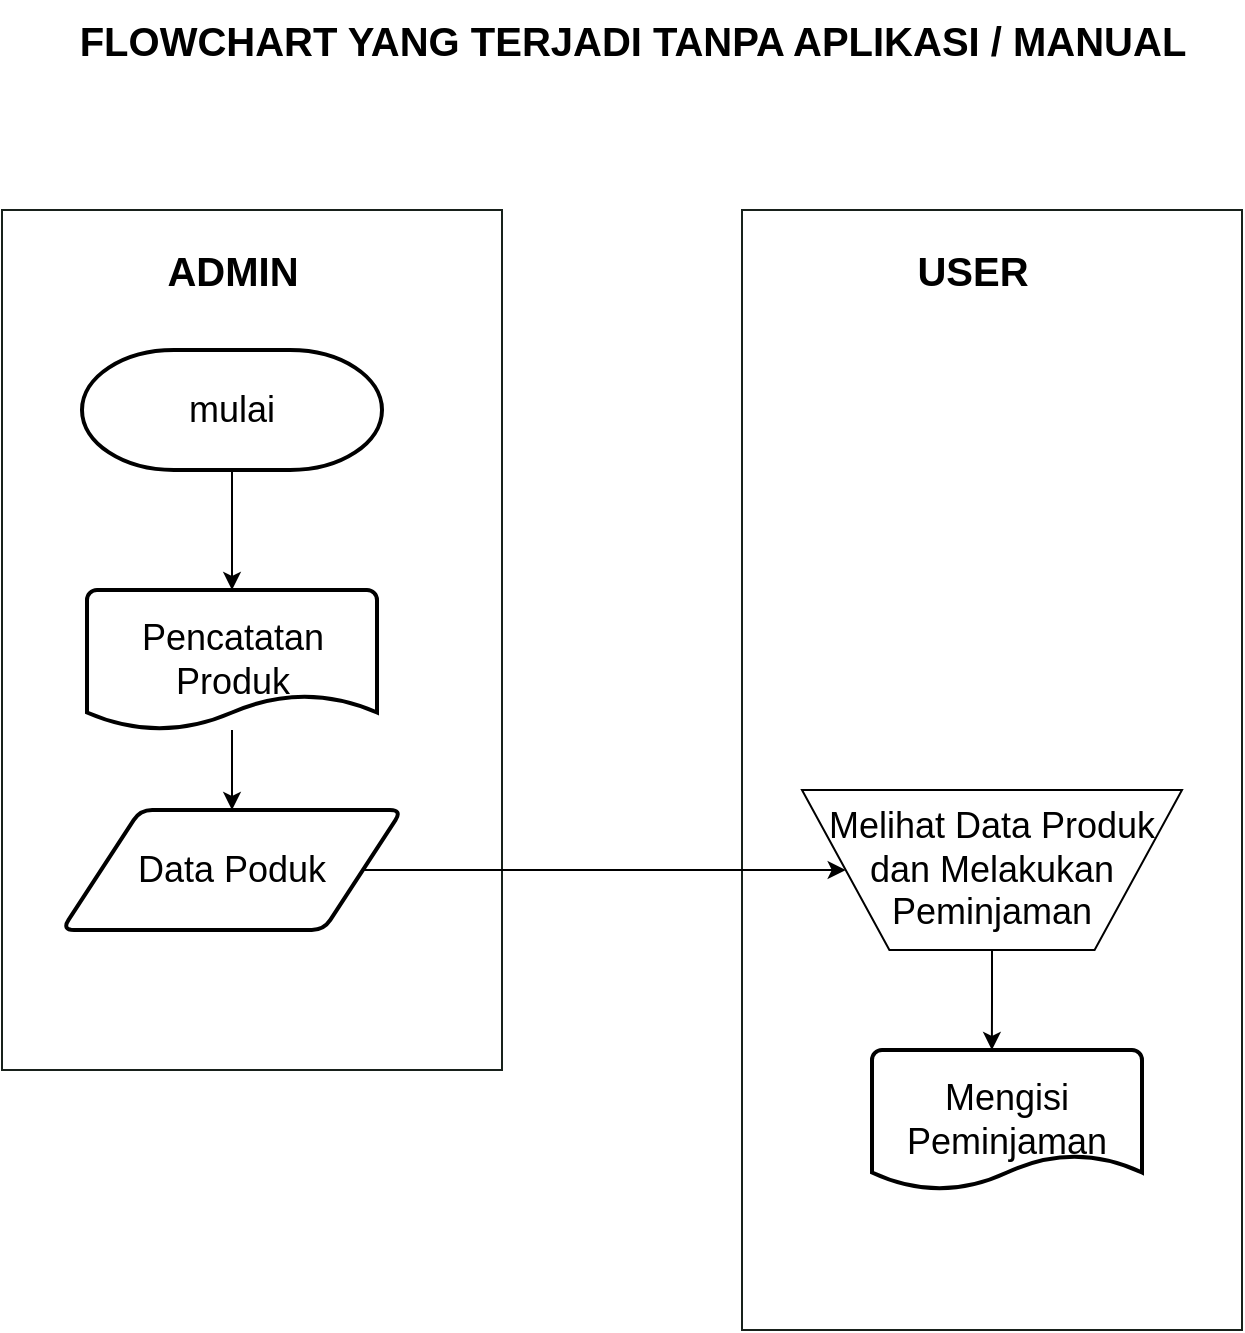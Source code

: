 <mxfile version="26.0.6">
  <diagram name="Page-1" id="u6zhby_ZePTk0jTa6mLv">
    <mxGraphModel dx="1434" dy="772" grid="1" gridSize="10" guides="1" tooltips="1" connect="1" arrows="1" fold="1" page="1" pageScale="1" pageWidth="850" pageHeight="1100" math="0" shadow="0">
      <root>
        <mxCell id="0" />
        <mxCell id="1" parent="0" />
        <mxCell id="k1oNWI9TpoiNpdp1JPCH-2" value="FLOWCHART YANG TERJADI TANPA APLIKASI / MANUAL" style="text;html=1;align=center;verticalAlign=middle;resizable=0;points=[];autosize=1;strokeColor=none;fillColor=none;fontSize=20;fontStyle=1" vertex="1" parent="1">
          <mxGeometry x="145" y="15" width="560" height="40" as="geometry" />
        </mxCell>
        <mxCell id="k1oNWI9TpoiNpdp1JPCH-10" value="" style="group" vertex="1" connectable="0" parent="1">
          <mxGeometry x="110" y="120" width="250" height="430" as="geometry" />
        </mxCell>
        <mxCell id="k1oNWI9TpoiNpdp1JPCH-9" value="" style="verticalLabelPosition=bottom;verticalAlign=top;html=1;shadow=0;dashed=0;strokeWidth=1;shape=mxgraph.ios.iBgFlat;strokeColor=#18211b;" vertex="1" parent="k1oNWI9TpoiNpdp1JPCH-10">
          <mxGeometry width="250" height="430" as="geometry" />
        </mxCell>
        <mxCell id="k1oNWI9TpoiNpdp1JPCH-1" value="&lt;font style=&quot;font-size: 18px;&quot;&gt;mulai&lt;/font&gt;" style="strokeWidth=2;html=1;shape=mxgraph.flowchart.terminator;whiteSpace=wrap;" vertex="1" parent="k1oNWI9TpoiNpdp1JPCH-10">
          <mxGeometry x="40" y="70" width="150" height="60" as="geometry" />
        </mxCell>
        <mxCell id="k1oNWI9TpoiNpdp1JPCH-3" value="ADMIN" style="text;html=1;align=center;verticalAlign=middle;resizable=0;points=[];autosize=1;strokeColor=none;fillColor=none;fontSize=20;fontStyle=1" vertex="1" parent="k1oNWI9TpoiNpdp1JPCH-10">
          <mxGeometry x="70" y="10" width="90" height="40" as="geometry" />
        </mxCell>
        <mxCell id="k1oNWI9TpoiNpdp1JPCH-8" style="edgeStyle=orthogonalEdgeStyle;rounded=0;orthogonalLoop=1;jettySize=auto;html=1;entryX=0.5;entryY=0;entryDx=0;entryDy=0;" edge="1" parent="k1oNWI9TpoiNpdp1JPCH-10" source="k1oNWI9TpoiNpdp1JPCH-4" target="k1oNWI9TpoiNpdp1JPCH-6">
          <mxGeometry relative="1" as="geometry" />
        </mxCell>
        <mxCell id="k1oNWI9TpoiNpdp1JPCH-4" value="&lt;font style=&quot;font-size: 18px;&quot;&gt;Pencatatan Produk&lt;/font&gt;" style="strokeWidth=2;html=1;shape=mxgraph.flowchart.document2;whiteSpace=wrap;size=0.25;" vertex="1" parent="k1oNWI9TpoiNpdp1JPCH-10">
          <mxGeometry x="42.5" y="190" width="145" height="70" as="geometry" />
        </mxCell>
        <mxCell id="k1oNWI9TpoiNpdp1JPCH-5" style="edgeStyle=orthogonalEdgeStyle;rounded=0;orthogonalLoop=1;jettySize=auto;html=1;entryX=0.5;entryY=0;entryDx=0;entryDy=0;entryPerimeter=0;" edge="1" parent="k1oNWI9TpoiNpdp1JPCH-10" source="k1oNWI9TpoiNpdp1JPCH-1" target="k1oNWI9TpoiNpdp1JPCH-4">
          <mxGeometry relative="1" as="geometry" />
        </mxCell>
        <mxCell id="k1oNWI9TpoiNpdp1JPCH-6" value="&lt;font style=&quot;font-size: 18px;&quot;&gt;Data Poduk&lt;/font&gt;" style="shape=parallelogram;html=1;strokeWidth=2;perimeter=parallelogramPerimeter;whiteSpace=wrap;rounded=1;arcSize=12;size=0.23;" vertex="1" parent="k1oNWI9TpoiNpdp1JPCH-10">
          <mxGeometry x="30" y="300" width="170" height="60" as="geometry" />
        </mxCell>
        <mxCell id="k1oNWI9TpoiNpdp1JPCH-29" value="" style="group" vertex="1" connectable="0" parent="1">
          <mxGeometry x="480" y="120" width="250" height="560" as="geometry" />
        </mxCell>
        <mxCell id="k1oNWI9TpoiNpdp1JPCH-12" value="" style="verticalLabelPosition=bottom;verticalAlign=top;html=1;shadow=0;dashed=0;strokeWidth=1;shape=mxgraph.ios.iBgFlat;strokeColor=#18211b;" vertex="1" parent="k1oNWI9TpoiNpdp1JPCH-29">
          <mxGeometry width="250" height="560" as="geometry" />
        </mxCell>
        <mxCell id="k1oNWI9TpoiNpdp1JPCH-14" value="USER" style="text;html=1;align=center;verticalAlign=middle;resizable=0;points=[];autosize=1;strokeColor=none;fillColor=none;fontSize=20;fontStyle=1" vertex="1" parent="k1oNWI9TpoiNpdp1JPCH-29">
          <mxGeometry x="75" y="10" width="80" height="40" as="geometry" />
        </mxCell>
        <mxCell id="k1oNWI9TpoiNpdp1JPCH-23" value="&lt;font&gt;Melihat Data Produk&lt;/font&gt;&lt;div&gt;&lt;font&gt;dan&amp;nbsp;&lt;/font&gt;&lt;span style=&quot;background-color: transparent; color: light-dark(rgb(0, 0, 0), rgb(255, 255, 255));&quot;&gt;Melakukan Peminjaman&lt;/span&gt;&lt;/div&gt;" style="verticalLabelPosition=middle;verticalAlign=middle;html=1;shape=trapezoid;perimeter=trapezoidPerimeter;whiteSpace=wrap;size=0.23;arcSize=10;flipV=1;labelPosition=center;align=center;fontSize=18;" vertex="1" parent="k1oNWI9TpoiNpdp1JPCH-29">
          <mxGeometry x="30" y="290" width="190" height="80" as="geometry" />
        </mxCell>
        <mxCell id="k1oNWI9TpoiNpdp1JPCH-25" value="&lt;font style=&quot;font-size: 18px;&quot;&gt;Mengisi Peminjaman&lt;/font&gt;" style="strokeWidth=2;html=1;shape=mxgraph.flowchart.document2;whiteSpace=wrap;size=0.25;" vertex="1" parent="k1oNWI9TpoiNpdp1JPCH-29">
          <mxGeometry x="65" y="420" width="135" height="70" as="geometry" />
        </mxCell>
        <mxCell id="k1oNWI9TpoiNpdp1JPCH-27" style="edgeStyle=orthogonalEdgeStyle;rounded=0;orthogonalLoop=1;jettySize=auto;html=1;entryX=0.444;entryY=0;entryDx=0;entryDy=0;entryPerimeter=0;" edge="1" parent="k1oNWI9TpoiNpdp1JPCH-29" source="k1oNWI9TpoiNpdp1JPCH-23" target="k1oNWI9TpoiNpdp1JPCH-25">
          <mxGeometry relative="1" as="geometry" />
        </mxCell>
        <mxCell id="k1oNWI9TpoiNpdp1JPCH-31" style="edgeStyle=orthogonalEdgeStyle;rounded=0;orthogonalLoop=1;jettySize=auto;html=1;" edge="1" parent="1" source="k1oNWI9TpoiNpdp1JPCH-6" target="k1oNWI9TpoiNpdp1JPCH-23">
          <mxGeometry relative="1" as="geometry" />
        </mxCell>
      </root>
    </mxGraphModel>
  </diagram>
</mxfile>
